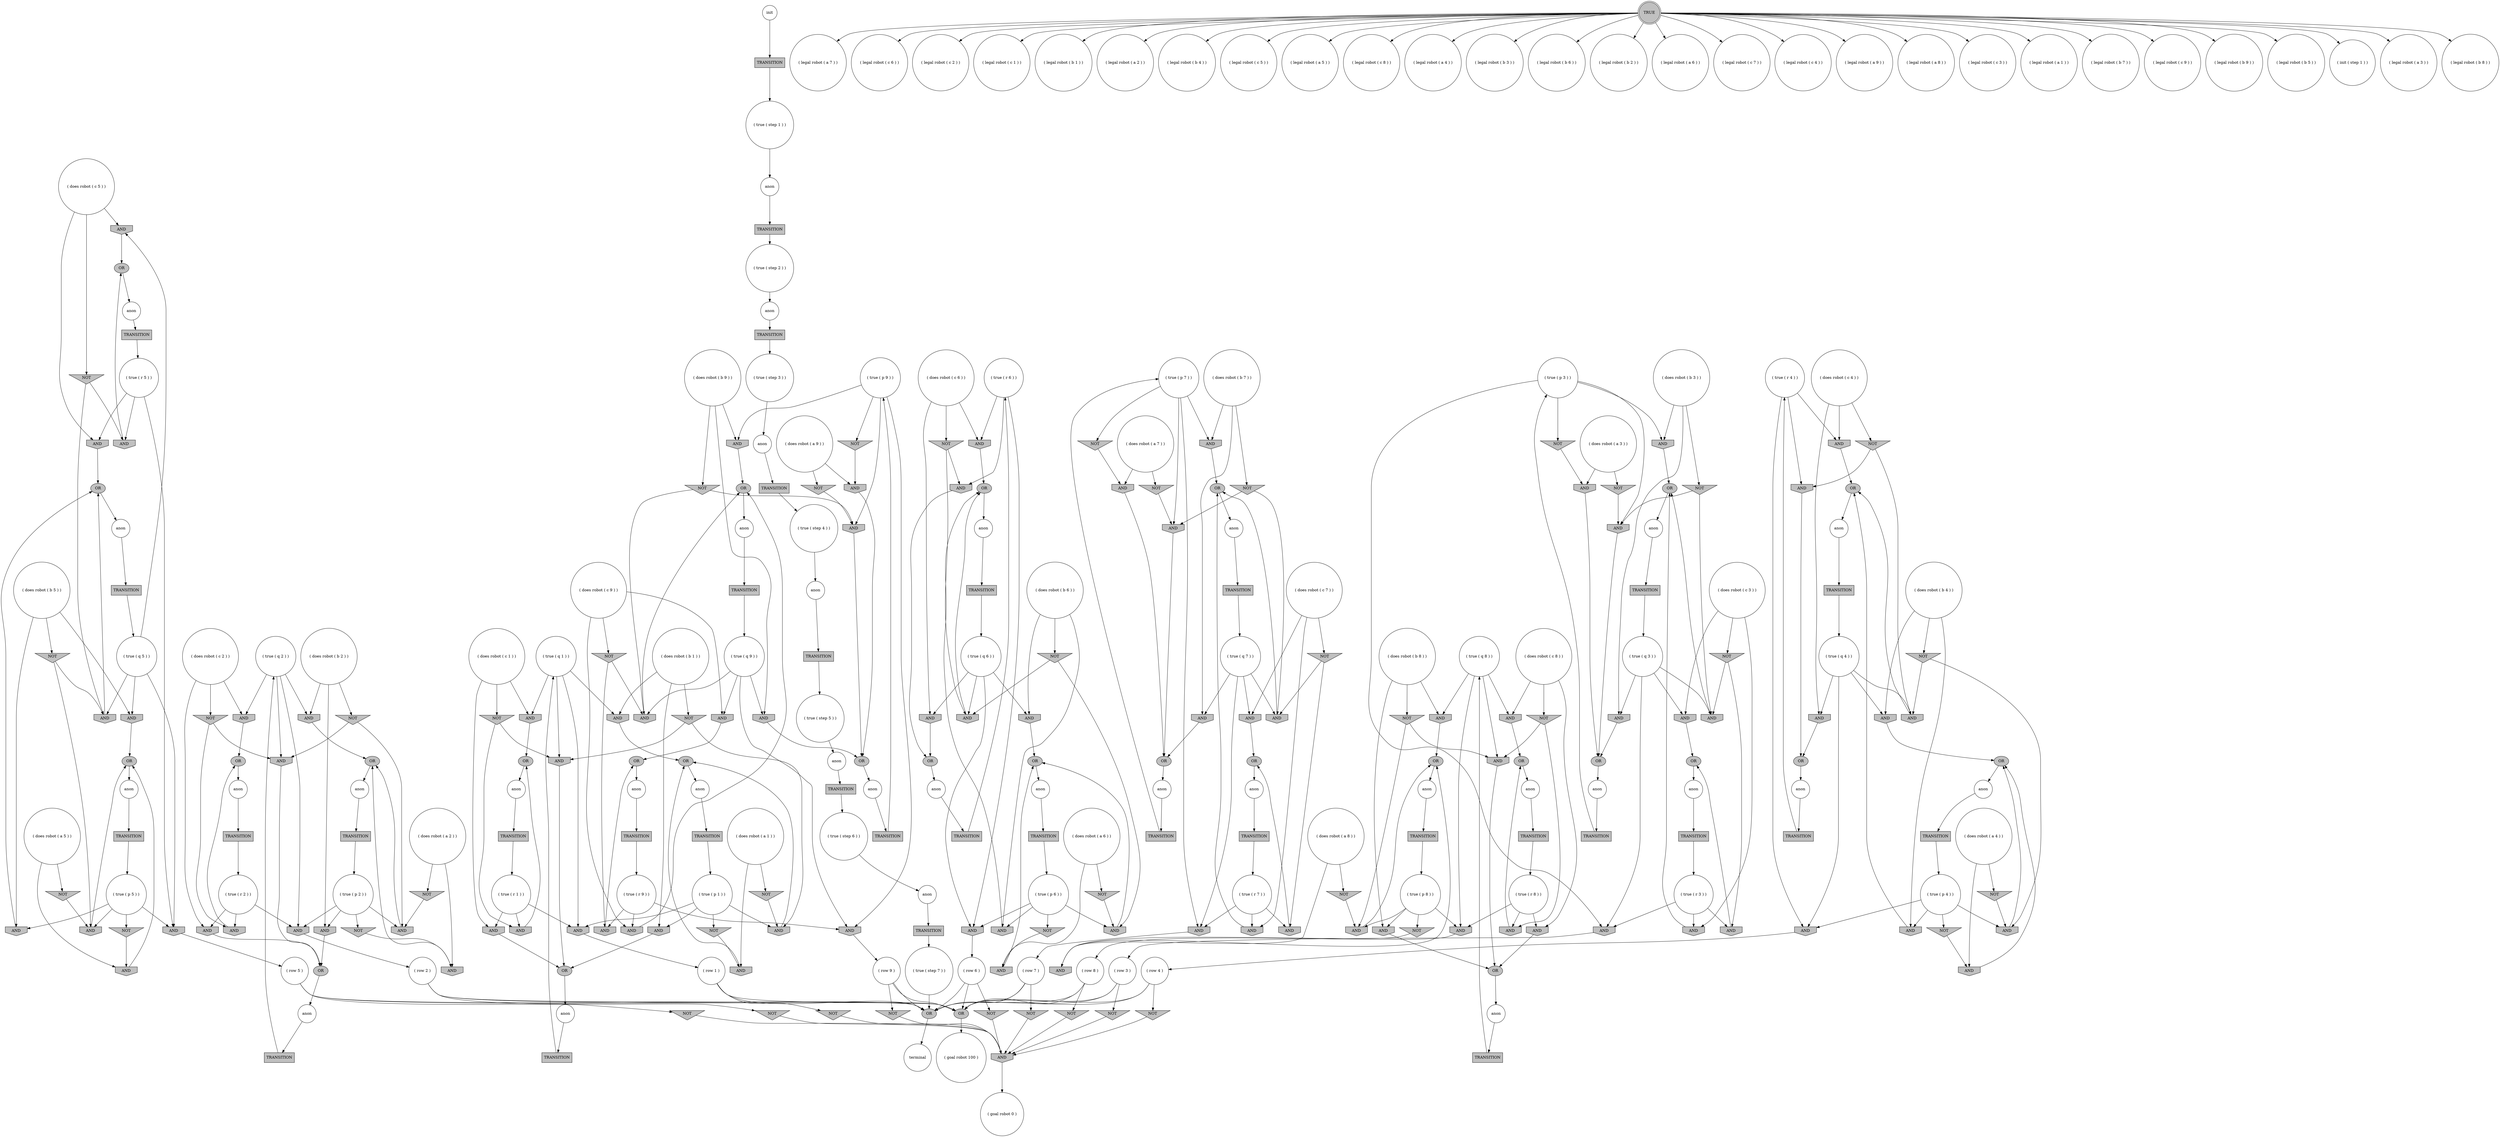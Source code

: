 digraph propNet
{
	"@e2a5ab9"[shape=invhouse, style= filled, fillcolor=grey, label="AND"]; "@e2a5ab9"->"@539c5048"; 
	"@4907dcfe"[shape=invhouse, style= filled, fillcolor=grey, label="AND"]; "@4907dcfe"->"@4f4b2f1a"; 
	"@29b22d99"[shape=invhouse, style= filled, fillcolor=grey, label="AND"]; "@29b22d99"->"@2bab5dae"; 
	"@540523be"[shape=circle, style= filled, fillcolor=white, label="anon"]; "@540523be"->"@5f3c296b"; 
	"@268be9ef"[shape=circle, style= filled, fillcolor=white, label="anon"]; "@268be9ef"->"@390f34cc"; 
	"@2945c761"[shape=box, style= filled, fillcolor=grey, label="TRANSITION"]; "@2945c761"->"@4a690247"; 
	"@1c87093"[shape=invhouse, style= filled, fillcolor=grey, label="AND"]; "@1c87093"->"@1fe2c9bf"; 
	"@7c83d8be"[shape=doublecircle, style= filled, fillcolor=grey, label="TRUE"]; "@7c83d8be"->"@3ddcc4cd"; "@7c83d8be"->"@1f3c53a8"; "@7c83d8be"->"@2f49f041"; "@7c83d8be"->"@340ae1cf"; "@7c83d8be"->"@9d532ae"; "@7c83d8be"->"@32c26ede"; "@7c83d8be"->"@4def3d1b"; "@7c83d8be"->"@303bc1a1"; "@7c83d8be"->"@68fc8e75"; "@7c83d8be"->"@37ed1dbe"; "@7c83d8be"->"@25c7f37d"; "@7c83d8be"->"@60e2fbeb"; "@7c83d8be"->"@75f2edd2"; "@7c83d8be"->"@560932fe"; "@7c83d8be"->"@7afccada"; "@7c83d8be"->"@31984a9d"; "@7c83d8be"->"@6709da93"; "@7c83d8be"->"@1cecd92c"; "@7c83d8be"->"@6a42a6eb"; "@7c83d8be"->"@54aa2db"; "@7c83d8be"->"@391da0"; "@7c83d8be"->"@2b68989e"; "@7c83d8be"->"@366ef7ba"; "@7c83d8be"->"@5ffbc355"; "@7c83d8be"->"@1594df96"; "@7c83d8be"->"@2d14d18f"; "@7c83d8be"->"@1a5e68a"; "@7c83d8be"->"@bf2428d"; 
	"@41e3a0ec"[shape=invhouse, style= filled, fillcolor=grey, label="AND"]; "@41e3a0ec"->"@534a55e5"; 
	"@50fba502"[shape=invhouse, style= filled, fillcolor=grey, label="AND"]; "@50fba502"->"@534a55e5"; 
	"@53458dcb"[shape=circle, style= filled, fillcolor=white, label="( true ( p 7 ) )"]; "@53458dcb"->"@460ab1b4"; "@53458dcb"->"@6e7616ad"; "@53458dcb"->"@2ee391c4"; "@53458dcb"->"@27db0da1"; 
	"@778abc7b"[shape=invtriangle, style= filled, fillcolor=grey, label="NOT"]; "@778abc7b"->"@1f2be27"; 
	"@566a2f81"[shape=circle, style= filled, fillcolor=white, label="anon"]; "@566a2f81"->"@15535a58"; 
	"@815a3a1"[shape=circle, style= filled, fillcolor=white, label="anon"]; "@815a3a1"->"@612e4cd"; 
	"@7e4e194f"[shape=box, style= filled, fillcolor=grey, label="TRANSITION"]; "@7e4e194f"->"@56ee20fe"; 
	"@7cd2b918"[shape=invtriangle, style= filled, fillcolor=grey, label="NOT"]; "@7cd2b918"->"@6e7616ad"; 
	"@443acc67"[shape=circle, style= filled, fillcolor=white, label="( does robot ( c 5 ) )"]; "@443acc67"->"@e2a5ab9"; "@443acc67"->"@6239da8a"; "@443acc67"->"@69107c05"; 
	"@35de4376"[shape=circle, style= filled, fillcolor=white, label="anon"]; "@35de4376"->"@5a83b00f"; 
	"@4463a1ae"[shape=invtriangle, style= filled, fillcolor=grey, label="NOT"]; "@4463a1ae"->"@4df8b14"; "@4463a1ae"->"@627787a5"; 
	"@6789b939"[shape=ellipse, style= filled, fillcolor=grey, label="OR"]; "@6789b939"->"@2df824a"; 
	"@3fb7edd3"[shape=invtriangle, style= filled, fillcolor=grey, label="NOT"]; "@3fb7edd3"->"@445ed853"; 
	"@531ed166"[shape=invhouse, style= filled, fillcolor=grey, label="AND"]; "@531ed166"->"@68d36ff3"; 
	"@6a42a6eb"[shape=circle, style= filled, fillcolor=white, label="( legal robot ( a 8 ) )"]; 
	"@54cb2185"[shape=invhouse, style= filled, fillcolor=grey, label="AND"]; "@54cb2185"->"@539c5048"; 
	"@707efa96"[shape=circle, style= filled, fillcolor=white, label="( does robot ( c 3 ) )"]; "@707efa96"->"@cb8d09d"; "@707efa96"->"@5893bca2"; "@707efa96"->"@38650646"; 
	"@4adf9095"[shape=box, style= filled, fillcolor=grey, label="TRANSITION"]; "@4adf9095"->"@5c76458f"; 
	"@2bab5dae"[shape=ellipse, style= filled, fillcolor=grey, label="OR"]; "@2bab5dae"->"@7f9360e7"; 
	"@651e67c"[shape=invhouse, style= filled, fillcolor=grey, label="AND"]; "@651e67c"->"@5e4b2b75"; 
	"@2b68989e"[shape=circle, style= filled, fillcolor=white, label="( legal robot ( b 7 ) )"]; 
	"@366ef7ba"[shape=circle, style= filled, fillcolor=white, label="( legal robot ( c 9 ) )"]; 
	"@39edd9b3"[shape=circle, style= filled, fillcolor=white, label="anon"]; "@39edd9b3"->"@24fe2558"; 
	"@2d14d18f"[shape=circle, style= filled, fillcolor=white, label="( init ( step 1 ) )"]; 
	"@38ad5fab"[shape=ellipse, style= filled, fillcolor=grey, label="OR"]; "@38ad5fab"->"@7e63f09e"; 
	"@2ee391c4"[shape=invhouse, style= filled, fillcolor=grey, label="AND"]; "@2ee391c4"->"@38ad5fab"; 
	"@3f44b9ff"[shape=box, style= filled, fillcolor=grey, label="TRANSITION"]; "@3f44b9ff"->"@7023d08b"; 
	"@2df824a"[shape=circle, style= filled, fillcolor=white, label="anon"]; "@2df824a"->"@7b9bd735"; 
	"@4d898115"[shape=invhouse, style= filled, fillcolor=grey, label="AND"]; "@4d898115"->"@68d36ff3"; 
	"@349319d9"[shape=invhouse, style= filled, fillcolor=grey, label="AND"]; "@349319d9"->"@6789b939"; 
	"@1b4b74a7"[shape=circle, style= filled, fillcolor=white, label="( true ( step 5 ) )"]; "@1b4b74a7"->"@677af46e"; 
	"@3d2a416a"[shape=ellipse, style= filled, fillcolor=grey, label="OR"]; "@3d2a416a"->"@212cb585"; 
	"@6dc220eb"[shape=circle, style= filled, fillcolor=white, label="anon"]; "@6dc220eb"->"@6a6078e7"; 
	"@1f2be27"[shape=invhouse, style= filled, fillcolor=grey, label="AND"]; "@1f2be27"->"@4ddf3d59"; 
	"@4e4b12d9"[shape=invhouse, style= filled, fillcolor=grey, label="AND"]; "@4e4b12d9"->"@1d6dba0a"; 
	"@7ee41d4a"[shape=invhouse, style= filled, fillcolor=grey, label="AND"]; "@7ee41d4a"->"@389d5793"; 
	"@4b0613aa"[shape=invhouse, style= filled, fillcolor=grey, label="AND"]; "@4b0613aa"->"@427ab40c"; 
	"@212cb585"[shape=circle, style= filled, fillcolor=white, label="anon"]; "@212cb585"->"@63a1bc40"; 
	"@2f49f041"[shape=circle, style= filled, fillcolor=white, label="( legal robot ( c 2 ) )"]; 
	"@66c360a5"[shape=box, style= filled, fillcolor=grey, label="TRANSITION"]; "@66c360a5"->"@1b4b74a7"; 
	"@7e413fc6"[shape=ellipse, style= filled, fillcolor=grey, label="OR"]; "@7e413fc6"->"@6dc220eb"; 
	"@78b3e62"[shape=circle, style= filled, fillcolor=white, label="( does robot ( a 5 ) )"]; "@78b3e62"->"@36511e0a"; "@78b3e62"->"@35c4795e"; 
	"@65570c24"[shape=ellipse, style= filled, fillcolor=grey, label="OR"]; "@65570c24"->"@35de4376"; 
	"@5c76458f"[shape=circle, style= filled, fillcolor=white, label="( true ( step 1 ) )"]; "@5c76458f"->"@752d7d02"; 
	"@12a45435"[shape=circle, style= filled, fillcolor=white, label="( true ( r 8 ) )"]; "@12a45435"->"@4e4b12d9"; "@12a45435"->"@3529c445"; "@12a45435"->"@3202a2cc"; 
	"@7aec8784"[shape=circle, style= filled, fillcolor=white, label="( row 4 )"]; "@7aec8784"->"@7b34c5ff"; "@7aec8784"->"@778abc7b"; "@7aec8784"->"@3ec19fbf"; 
	"@cb8d09d"[shape=invhouse, style= filled, fillcolor=grey, label="AND"]; "@cb8d09d"->"@47875da7"; 
	"@75fc25e5"[shape=invhouse, style= filled, fillcolor=grey, label="AND"]; "@75fc25e5"->"@6e8ef177"; 
	"@7afccada"[shape=circle, style= filled, fillcolor=white, label="( legal robot ( a 6 ) )"]; 
	"@b083717"[shape=circle, style= filled, fillcolor=white, label="( true ( p 3 ) )"]; "@b083717"->"@7adafa2c"; "@b083717"->"@51e2a069"; "@b083717"->"@4268cc6"; "@b083717"->"@4de6f0ef"; 
	"@11082823"[shape=invhouse, style= filled, fillcolor=grey, label="AND"]; "@11082823"->"@5273a5d3"; 
	"@3d3c33b7"[shape=invhouse, style= filled, fillcolor=grey, label="AND"]; "@3d3c33b7"->"@31dd7736"; 
	"@56f2c96c"[shape=invhouse, style= filled, fillcolor=grey, label="AND"]; "@56f2c96c"->"@4f4b2f1a"; 
	"@5b4bc4e6"[shape=invtriangle, style= filled, fillcolor=grey, label="NOT"]; "@5b4bc4e6"->"@4b6c06dd"; 
	"@ffa490e"[shape=box, style= filled, fillcolor=grey, label="TRANSITION"]; "@ffa490e"->"@2dc8b884"; 
	"@303ec561"[shape=invtriangle, style= filled, fillcolor=grey, label="NOT"]; "@303ec561"->"@393e6226"; "@303ec561"->"@75fc25e5"; 
	"@752d7d02"[shape=circle, style= filled, fillcolor=white, label="anon"]; "@752d7d02"->"@2945c761"; 
	"@23042fcc"[shape=circle, style= filled, fillcolor=white, label="( true ( p 4 ) )"]; "@23042fcc"->"@521d8e9e"; "@23042fcc"->"@20e5ace9"; "@23042fcc"->"@a7981d5"; "@23042fcc"->"@67cec874"; 
	"@127e5130"[shape=circle, style= filled, fillcolor=white, label="( does robot ( b 4 ) )"]; "@127e5130"->"@521d8e9e"; "@127e5130"->"@11082823"; "@127e5130"->"@41e8fa70"; 
	"@207e5619"[shape=circle, style= filled, fillcolor=white, label="( does robot ( a 4 ) )"]; "@207e5619"->"@46bb05de"; "@207e5619"->"@823d278"; 
	"@11742dfe"[shape=invtriangle, style= filled, fillcolor=grey, label="NOT"]; "@11742dfe"->"@627787a5"; 
	"@299c6163"[shape=invhouse, style= filled, fillcolor=grey, label="AND"]; "@299c6163"->"@3d2a416a"; 
	"@294ce5eb"[shape=invtriangle, style= filled, fillcolor=grey, label="NOT"]; "@294ce5eb"->"@1f2be27"; 
	"@35c4795e"[shape=invtriangle, style= filled, fillcolor=grey, label="NOT"]; "@35c4795e"->"@75fc25e5"; 
	"@7e63f09e"[shape=circle, style= filled, fillcolor=white, label="anon"]; "@7e63f09e"->"@f4e40da"; 
	"@46bb05de"[shape=invhouse, style= filled, fillcolor=grey, label="AND"]; "@46bb05de"->"@5273a5d3"; 
	"@67e2c841"[shape=circle, style= filled, fillcolor=white, label="( row 9 )"]; "@67e2c841"->"@7b34c5ff"; "@67e2c841"->"@606ac615"; "@67e2c841"->"@3ec19fbf"; 
	"@71b493c6"[shape=invtriangle, style= filled, fillcolor=grey, label="NOT"]; "@71b493c6"->"@651e67c"; 
	"@6a6078e7"[shape=box, style= filled, fillcolor=grey, label="TRANSITION"]; "@6a6078e7"->"@1e9cd8db"; 
	"@2dc8b884"[shape=circle, style= filled, fillcolor=white, label="( true ( step 7 ) )"]; "@2dc8b884"->"@3ec19fbf"; 
	"@202264da"[shape=circle, style= filled, fillcolor=white, label="( does robot ( a 7 ) )"]; "@202264da"->"@7cd2b918"; "@202264da"->"@1e5bd978"; 
	"@5a83b00f"[shape=box, style= filled, fillcolor=grey, label="TRANSITION"]; "@5a83b00f"->"@7860b407"; 
	"@633a1778"[shape=invtriangle, style= filled, fillcolor=grey, label="NOT"]; "@633a1778"->"@7adafa2c"; 
	"@36e3ffdf"[shape=circle, style= filled, fillcolor=white, label="( true ( q 3 ) )"]; "@36e3ffdf"->"@cb8d09d"; "@36e3ffdf"->"@4b455d1c"; "@36e3ffdf"->"@51e2a069"; "@36e3ffdf"->"@2c1533c8"; 
	"@c45aa2c"[shape=circle, style= filled, fillcolor=white, label="( does robot ( c 1 ) )"]; "@c45aa2c"->"@5ee04fd"; "@c45aa2c"->"@4c4b11e9"; "@c45aa2c"->"@531ed166"; 
	"@6bf51e5c"[shape=invtriangle, style= filled, fillcolor=grey, label="NOT"]; "@6bf51e5c"->"@299c6163"; "@6bf51e5c"->"@70d9cbcb"; 
	"@4b6c06dd"[shape=invhouse, style= filled, fillcolor=grey, label="AND"]; "@4b6c06dd"->"@24bf1f20"; 
	"@1e5bd978"[shape=invhouse, style= filled, fillcolor=grey, label="AND"]; "@1e5bd978"->"@7cd1a1ab"; 
	"@1624e801"[shape=invtriangle, style= filled, fillcolor=grey, label="NOT"]; "@1624e801"->"@50fba502"; "@1624e801"->"@131f139b"; 
	"@647fc8b2"[shape=invhouse, style= filled, fillcolor=grey, label="AND"]; "@647fc8b2"->"@44a9a32c"; 
	"@4def3d1b"[shape=circle, style= filled, fillcolor=white, label="( legal robot ( b 4 ) )"]; 
	"@7563a320"[shape=invtriangle, style= filled, fillcolor=grey, label="NOT"]; "@7563a320"->"@1f2be27"; 
	"@303bc1a1"[shape=circle, style= filled, fillcolor=white, label="( legal robot ( c 5 ) )"]; 
	"@6257828d"[shape=box, style= filled, fillcolor=grey, label="TRANSITION"]; "@6257828d"->"@75088a1b"; 
	"@d2d58b"[shape=ellipse, style= filled, fillcolor=grey, label="OR"]; "@d2d58b"->"@11c19919"; 
	"@393e6226"[shape=invhouse, style= filled, fillcolor=grey, label="AND"]; "@393e6226"->"@d2d58b"; 
	"@622b2af3"[shape=circle, style= filled, fillcolor=white, label="anon"]; "@622b2af3"->"@f29df8a"; 
	"@48c5186e"[shape=invhouse, style= filled, fillcolor=grey, label="AND"]; "@48c5186e"->"@5e4b2b75"; 
	"@426b51d8"[shape=box, style= filled, fillcolor=grey, label="TRANSITION"]; "@426b51d8"->"@6070c38c"; 
	"@105585dc"[shape=invtriangle, style= filled, fillcolor=grey, label="NOT"]; "@105585dc"->"@4b0613aa"; "@105585dc"->"@5ec736e4"; 
	"@390f34cc"[shape=box, style= filled, fillcolor=grey, label="TRANSITION"]; "@390f34cc"->"@23042fcc"; 
	"@9be1041"[shape=invhouse, style= filled, fillcolor=grey, label="AND"]; "@9be1041"->"@24bf1f20"; 
	"@43da850"[shape=invtriangle, style= filled, fillcolor=grey, label="NOT"]; "@43da850"->"@3c0b655a"; "@43da850"->"@299c6163"; 
	"@19ded4c9"[shape=circle, style= filled, fillcolor=white, label="terminal"]; 
	"@62515263"[shape=invhouse, style= filled, fillcolor=grey, label="AND"]; "@62515263"->"@2e6f947b"; 
	"@13ca5df9"[shape=circle, style= filled, fillcolor=white, label="init"]; "@13ca5df9"->"@4adf9095"; 
	"@539c5048"[shape=ellipse, style= filled, fillcolor=grey, label="OR"]; "@539c5048"->"@3b5ad1da"; 
	"@5288d319"[shape=circle, style= filled, fillcolor=white, label="( true ( q 7 ) )"]; "@5288d319"->"@460ab1b4"; "@5288d319"->"@71257687"; "@5288d319"->"@647fc8b2"; "@5288d319"->"@62d844a9"; 
	"@24fe2558"[shape=box, style= filled, fillcolor=grey, label="TRANSITION"]; "@24fe2558"->"@4e0a2a38"; 
	"@54aa2db"[shape=circle, style= filled, fillcolor=white, label="( legal robot ( c 3 ) )"]; 
	"@38650646"[shape=invhouse, style= filled, fillcolor=grey, label="AND"]; "@38650646"->"@69555185"; 
	"@919db9e"[shape=invhouse, style= filled, fillcolor=grey, label="AND"]; "@919db9e"->"@2bab5dae"; 
	"@4de6f0ef"[shape=invhouse, style= filled, fillcolor=grey, label="AND"]; "@4de6f0ef"->"@69555185"; 
	"@67cec874"[shape=invhouse, style= filled, fillcolor=grey, label="AND"]; "@67cec874"->"@5273a5d3"; 
	"@5554ea79"[shape=ellipse, style= filled, fillcolor=grey, label="OR"]; "@5554ea79"->"@39edd9b3"; 
	"@6dcee361"[shape=invtriangle, style= filled, fillcolor=grey, label="NOT"]; "@6dcee361"->"@29b22d99"; 
	"@60407166"[shape=circle, style= filled, fillcolor=white, label="( does robot ( b 5 ) )"]; "@60407166"->"@68c12474"; "@60407166"->"@420a6d35"; "@60407166"->"@303ec561"; 
	"@7e79b177"[shape=circle, style= filled, fillcolor=white, label="( true ( q 1 ) )"]; "@7e79b177"->"@4c4b11e9"; "@7e79b177"->"@7c6c2896"; "@7e79b177"->"@4d898115"; "@7e79b177"->"@919db9e"; 
	"@7860b407"[shape=circle, style= filled, fillcolor=white, label="( true ( p 9 ) )"]; "@7860b407"->"@4526ba64"; "@7860b407"->"@3c0b655a"; "@7860b407"->"@6d21f653"; "@7860b407"->"@687ec028"; 
	"@6e8ef177"[shape=ellipse, style= filled, fillcolor=grey, label="OR"]; "@6e8ef177"->"@6a8ef455"; 
	"@5273a5d3"[shape=ellipse, style= filled, fillcolor=grey, label="OR"]; "@5273a5d3"->"@268be9ef"; 
	"@2c1533c8"[shape=invhouse, style= filled, fillcolor=grey, label="AND"]; "@2c1533c8"->"@389d5793"; 
	"@13505258"[shape=box, style= filled, fillcolor=grey, label="TRANSITION"]; "@13505258"->"@7041a12f"; 
	"@1f3c53a8"[shape=circle, style= filled, fillcolor=white, label="( legal robot ( c 6 ) )"]; 
	"@15535a58"[shape=box, style= filled, fillcolor=grey, label="TRANSITION"]; "@15535a58"->"@61b59919"; 
	"@168497f6"[shape=circle, style= filled, fillcolor=white, label="( does robot ( a 9 ) )"]; "@168497f6"->"@50b2fb1e"; "@168497f6"->"@3fe88b35"; 
	"@9d532ae"[shape=circle, style= filled, fillcolor=white, label="( legal robot ( b 1 ) )"]; 
	"@a7981d5"[shape=invhouse, style= filled, fillcolor=grey, label="AND"]; "@a7981d5"->"@7aec8784"; 
	"@2ecc5436"[shape=circle, style= filled, fillcolor=white, label="( does robot ( a 1 ) )"]; "@2ecc5436"->"@6dcee361"; "@2ecc5436"->"@445ed853"; 
	"@74d402dd"[shape=circle, style= filled, fillcolor=white, label="( does robot ( b 3 ) )"]; "@74d402dd"->"@29cb2795"; "@74d402dd"->"@2c1533c8"; "@74d402dd"->"@4de6f0ef"; 
	"@70d9cbcb"[shape=invhouse, style= filled, fillcolor=grey, label="AND"]; "@70d9cbcb"->"@5554ea79"; 
	"@37ed1dbe"[shape=circle, style= filled, fillcolor=white, label="( legal robot ( c 8 ) )"]; 
	"@390e4fd7"[shape=circle, style= filled, fillcolor=white, label="( true ( q 6 ) )"]; "@390e4fd7"->"@67e779a1"; "@390e4fd7"->"@66952905"; "@390e4fd7"->"@50fba502"; "@390e4fd7"->"@12183272"; 
	"@66952905"[shape=invhouse, style= filled, fillcolor=grey, label="AND"]; "@66952905"->"@24bf1f20"; 
	"@25c7f37d"[shape=circle, style= filled, fillcolor=white, label="( legal robot ( a 4 ) )"]; 
	"@612e4cd"[shape=box, style= filled, fillcolor=grey, label="TRANSITION"]; "@612e4cd"->"@2075c78d"; 
	"@560932fe"[shape=circle, style= filled, fillcolor=white, label="( legal robot ( b 2 ) )"]; 
	"@26d510e8"[shape=circle, style= filled, fillcolor=white, label="( true ( p 5 ) )"]; "@26d510e8"->"@62d1b72d"; "@26d510e8"->"@75fc25e5"; "@26d510e8"->"@68c12474"; "@26d510e8"->"@213c2d7f"; 
	"@71971eb3"[shape=circle, style= filled, fillcolor=white, label="( does robot ( b 9 ) )"]; "@71971eb3"->"@4526ba64"; "@71971eb3"->"@43da850"; "@71971eb3"->"@1effc3eb"; 
	"@7c6c2896"[shape=invhouse, style= filled, fillcolor=grey, label="AND"]; "@7c6c2896"->"@2c3299f6"; 
	"@3202a2cc"[shape=invhouse, style= filled, fillcolor=grey, label="AND"]; "@3202a2cc"->"@4e8deb8a"; 
	"@44d5575"[shape=invtriangle, style= filled, fillcolor=grey, label="NOT"]; "@44d5575"->"@20ec6bb1"; "@44d5575"->"@71257687"; 
	"@78d23e53"[shape=box, style= filled, fillcolor=grey, label="TRANSITION"]; "@78d23e53"->"@3de6696c"; 
	"@62d1b72d"[shape=invtriangle, style= filled, fillcolor=grey, label="NOT"]; "@62d1b72d"->"@36511e0a"; 
	"@677af46e"[shape=circle, style= filled, fillcolor=white, label="anon"]; "@677af46e"->"@426b51d8"; 
	"@1a3650ed"[shape=invhouse, style= filled, fillcolor=grey, label="AND"]; "@1a3650ed"->"@38ad5fab"; 
	"@f4e40da"[shape=box, style= filled, fillcolor=grey, label="TRANSITION"]; "@f4e40da"->"@5288d319"; 
	"@323f265b"[shape=circle, style= filled, fillcolor=white, label="( does robot ( a 3 ) )"]; "@323f265b"->"@633a1778"; "@323f265b"->"@7ee41d4a"; 
	"@3de6696c"[shape=circle, style= filled, fillcolor=white, label="( true ( p 8 ) )"]; "@3de6696c"->"@c423d4f"; "@3de6696c"->"@627787a5"; "@3de6696c"->"@3202a2cc"; "@3de6696c"->"@7db06a21"; 
	"@6d21f653"[shape=invtriangle, style= filled, fillcolor=grey, label="NOT"]; "@6d21f653"->"@50b2fb1e"; 
	"@395fd251"[shape=box, style= filled, fillcolor=grey, label="TRANSITION"]; "@395fd251"->"@390e4fd7"; 
	"@75c45731"[shape=invhouse, style= filled, fillcolor=grey, label="AND"]; "@75c45731"->"@2e6f947b"; 
	"@7b34c5ff"[shape=ellipse, style= filled, fillcolor=grey, label="OR"]; "@7b34c5ff"->"@45b3278a"; 
	"@1594df96"[shape=circle, style= filled, fillcolor=white, label="( legal robot ( b 5 ) )"]; 
	"@5ffbc355"[shape=circle, style= filled, fillcolor=white, label="( legal robot ( b 9 ) )"]; 
	"@7f9360e7"[shape=circle, style= filled, fillcolor=white, label="anon"]; "@7f9360e7"->"@344e17f9"; 
	"@44a9a32c"[shape=ellipse, style= filled, fillcolor=grey, label="OR"]; "@44a9a32c"->"@5d17c0eb"; 
	"@4b455d1c"[shape=invhouse, style= filled, fillcolor=grey, label="AND"]; "@4b455d1c"->"@69555185"; 
	"@534a55e5"[shape=ellipse, style= filled, fillcolor=grey, label="OR"]; "@534a55e5"->"@354d581b"; 
	"@1a5e68a"[shape=circle, style= filled, fillcolor=white, label="( legal robot ( a 3 ) )"]; 
	"@69107c05"[shape=invtriangle, style= filled, fillcolor=grey, label="NOT"]; "@69107c05"->"@393e6226"; "@69107c05"->"@54cb2185"; 
	"@690bc995"[shape=invtriangle, style= filled, fillcolor=grey, label="NOT"]; "@690bc995"->"@4df8b14"; "@690bc995"->"@3529c445"; 
	"@233dcd27"[shape=circle, style= filled, fillcolor=white, label="( does robot ( a 8 ) )"]; "@233dcd27"->"@4907dcfe"; "@233dcd27"->"@11742dfe"; 
	"@4545f5e3"[shape=circle, style= filled, fillcolor=white, label="( does robot ( c 2 ) )"]; "@4545f5e3"->"@4969dd64"; "@4545f5e3"->"@105585dc"; "@4545f5e3"->"@16e9b4bb"; 
	"@7db06a21"[shape=invtriangle, style= filled, fillcolor=grey, label="NOT"]; "@7db06a21"->"@4907dcfe"; 
	"@4e0a2a38"[shape=circle, style= filled, fillcolor=white, label="( true ( r 9 ) )"]; "@4e0a2a38"->"@485b78cf"; "@4e0a2a38"->"@687ec028"; "@4e0a2a38"->"@70d9cbcb"; 
	"@3c0b655a"[shape=invhouse, style= filled, fillcolor=grey, label="AND"]; "@3c0b655a"->"@65570c24"; 
	"@4969dd64"[shape=invhouse, style= filled, fillcolor=grey, label="AND"]; "@4969dd64"->"@7ce1eae7"; 
	"@6a8ef455"[shape=circle, style= filled, fillcolor=white, label="anon"]; "@6a8ef455"->"@41e8e144"; 
	"@36511e0a"[shape=invhouse, style= filled, fillcolor=grey, label="AND"]; "@36511e0a"->"@6e8ef177"; 
	"@75a9883d"[shape=circle, style= filled, fillcolor=white, label="( true ( step 3 ) )"]; "@75a9883d"->"@2add5681"; 
	"@1f7d2f0e"[shape=circle, style= filled, fillcolor=white, label="anon"]; "@1f7d2f0e"->"@7e4e194f"; 
	"@1d6dba0a"[shape=ellipse, style= filled, fillcolor=grey, label="OR"]; "@1d6dba0a"->"@ed0f59e"; 
	"@2c6c5356"[shape=circle, style= filled, fillcolor=white, label="( true ( p 1 ) )"]; "@2c6c5356"->"@7c6c2896"; "@2c6c5356"->"@3fb7edd3"; "@2c6c5356"->"@29b22d99"; "@2c6c5356"->"@451710be"; 
	"@60e2fbeb"[shape=circle, style= filled, fillcolor=white, label="( legal robot ( b 3 ) )"]; 
	"@5f3c296b"[shape=box, style= filled, fillcolor=grey, label="TRANSITION"]; "@5f3c296b"->"@68e4e358"; 
	"@31a734ff"[shape=circle, style= filled, fillcolor=white, label="( true ( r 1 ) )"]; "@31a734ff"->"@7c6c2896"; "@31a734ff"->"@531ed166"; "@31a734ff"->"@349319d9"; 
	"@5e4b2b75"[shape=ellipse, style= filled, fillcolor=grey, label="OR"]; "@5e4b2b75"->"@19123eb0"; 
	"@7f9480b8"[shape=circle, style= filled, fillcolor=white, label="anon"]; "@7f9480b8"->"@438346a3"; 
	"@61b59919"[shape=circle, style= filled, fillcolor=white, label="( true ( r 6 ) )"]; "@61b59919"->"@63db6942"; "@61b59919"->"@131f139b"; "@61b59919"->"@12183272"; 
	"@2424c672"[shape=box, style= filled, fillcolor=grey, label="TRANSITION"]; "@2424c672"->"@41e22632"; 
	"@4f4b2f1a"[shape=ellipse, style= filled, fillcolor=grey, label="OR"]; "@4f4b2f1a"->"@51017ca1"; 
	"@595780d9"[shape=circle, style= filled, fillcolor=white, label="( does robot ( a 2 ) )"]; "@595780d9"->"@71b493c6"; "@595780d9"->"@715c2843"; 
	"@59db9f45"[shape=circle, style= filled, fillcolor=white, label="( does robot ( c 6 ) )"]; "@59db9f45"->"@63db6942"; "@59db9f45"->"@67e779a1"; "@59db9f45"->"@1624e801"; 
	"@55d7fc31"[shape=circle, style= filled, fillcolor=white, label="( does robot ( c 4 ) )"]; "@55d7fc31"->"@62515263"; "@55d7fc31"->"@2691f0de"; "@55d7fc31"->"@7e8905bd"; 
	"@7cd1a1ab"[shape=ellipse, style= filled, fillcolor=grey, label="OR"]; "@7cd1a1ab"->"@26cd2192"; 
	"@213c2d7f"[shape=invhouse, style= filled, fillcolor=grey, label="AND"]; "@213c2d7f"->"@2aa937cd"; 
	"@2691f0de"[shape=invtriangle, style= filled, fillcolor=grey, label="NOT"]; "@2691f0de"->"@75c45731"; "@2691f0de"->"@375c929a"; 
	"@46dab859"[shape=invtriangle, style= filled, fillcolor=grey, label="NOT"]; "@46dab859"->"@1f2be27"; 
	"@4c4b11e9"[shape=invhouse, style= filled, fillcolor=grey, label="AND"]; "@4c4b11e9"->"@6789b939"; 
	"@11b9d4d8"[shape=box, style= filled, fillcolor=grey, label="TRANSITION"]; "@11b9d4d8"->"@74122d9c"; 
	"@131f139b"[shape=invhouse, style= filled, fillcolor=grey, label="AND"]; "@131f139b"->"@10e9df"; 
	"@5d17c0eb"[shape=circle, style= filled, fillcolor=white, label="anon"]; "@5d17c0eb"->"@6257828d"; 
	"@7b19753"[shape=circle, style= filled, fillcolor=white, label="anon"]; "@7b19753"->"@66c360a5"; 
	"@6070c38c"[shape=circle, style= filled, fillcolor=white, label="( true ( step 6 ) )"]; "@6070c38c"->"@4d3af084"; 
	"@2bf8f8c8"[shape=circle, style= filled, fillcolor=white, label="( row 3 )"]; "@2bf8f8c8"->"@7b34c5ff"; "@2bf8f8c8"->"@294ce5eb"; "@2bf8f8c8"->"@3ec19fbf"; 
	"@2c3299f6"[shape=circle, style= filled, fillcolor=white, label="( row 1 )"]; "@2c3299f6"->"@7b34c5ff"; "@2c3299f6"->"@60dc4c81"; "@2c3299f6"->"@3ec19fbf"; 
	"@41e8fa70"[shape=invtriangle, style= filled, fillcolor=grey, label="NOT"]; "@41e8fa70"->"@375c929a"; "@41e8fa70"->"@67cec874"; 
	"@62d844a9"[shape=invhouse, style= filled, fillcolor=grey, label="AND"]; "@62d844a9"->"@7cd1a1ab"; 
	"@50c713d2"[shape=circle, style= filled, fillcolor=white, label="( does robot ( b 8 ) )"]; "@50c713d2"->"@c423d4f"; "@50c713d2"->"@4463a1ae"; "@50c713d2"->"@56f2c96c"; 
	"@2136bdda"[shape=circle, style= filled, fillcolor=white, label="( does robot ( a 6 ) )"]; "@2136bdda"->"@4b6c06dd"; "@2136bdda"->"@24bb6086"; 
	"@5ec736e4"[shape=invhouse, style= filled, fillcolor=grey, label="AND"]; "@5ec736e4"->"@7ce1eae7"; 
	"@63fb050c"[shape=circle, style= filled, fillcolor=white, label="( does robot ( c 7 ) )"]; "@63fb050c"->"@44d5575"; "@63fb050c"->"@647fc8b2"; "@63fb050c"->"@1a3650ed"; 
	"@5eef9f84"[shape=circle, style= filled, fillcolor=white, label="( row 6 )"]; "@5eef9f84"->"@7b34c5ff"; "@5eef9f84"->"@46dab859"; "@5eef9f84"->"@3ec19fbf"; 
	"@2aa937cd"[shape=circle, style= filled, fillcolor=white, label="( row 5 )"]; "@2aa937cd"->"@7b34c5ff"; "@2aa937cd"->"@355c6c8d"; "@2aa937cd"->"@3ec19fbf"; 
	"@4a690247"[shape=circle, style= filled, fillcolor=white, label="( true ( step 2 ) )"]; "@4a690247"->"@6571120a"; 
	"@71257687"[shape=invhouse, style= filled, fillcolor=grey, label="AND"]; "@71257687"->"@38ad5fab"; 
	"@6239da8a"[shape=invhouse, style= filled, fillcolor=grey, label="AND"]; "@6239da8a"->"@d2d58b"; 
	"@bf2428d"[shape=circle, style= filled, fillcolor=white, label="( legal robot ( b 8 ) )"]; 
	"@67b2b131"[shape=circle, style= filled, fillcolor=white, label="( true ( p 6 ) )"]; "@67b2b131"->"@41e3a0ec"; "@67b2b131"->"@12183272"; "@67b2b131"->"@5b4bc4e6"; "@67b2b131"->"@9be1041"; 
	"@4526ba64"[shape=invhouse, style= filled, fillcolor=grey, label="AND"]; "@4526ba64"->"@3d2a416a"; 
	"@63db6942"[shape=invhouse, style= filled, fillcolor=grey, label="AND"]; "@63db6942"->"@534a55e5"; 
	"@2e9dca26"[shape=circle, style= filled, fillcolor=white, label="( true ( q 5 ) )"]; "@2e9dca26"->"@e2a5ab9"; "@2e9dca26"->"@393e6226"; "@2e9dca26"->"@420a6d35"; "@2e9dca26"->"@213c2d7f"; 
	"@26cd2192"[shape=circle, style= filled, fillcolor=white, label="anon"]; "@26cd2192"->"@201d592a"; 
	"@7ce1eae7"[shape=ellipse, style= filled, fillcolor=grey, label="OR"]; "@7ce1eae7"->"@540523be"; 
	"@43f2f70a"[shape=invhouse, style= filled, fillcolor=grey, label="AND"]; "@43f2f70a"->"@7ce1eae7"; 
	"@3ddcc4cd"[shape=circle, style= filled, fillcolor=white, label="( legal robot ( a 7 ) )"]; 
	"@7023d08b"[shape=circle, style= filled, fillcolor=white, label="( true ( q 8 ) )"]; "@7023d08b"->"@1c87093"; "@7023d08b"->"@4df8b14"; "@7023d08b"->"@3202a2cc"; "@7023d08b"->"@56f2c96c"; 
	"@56f052d5"[shape=invhouse, style= filled, fillcolor=grey, label="AND"]; "@56f052d5"->"@5554ea79"; 
	"@4df8b14"[shape=invhouse, style= filled, fillcolor=grey, label="AND"]; "@4df8b14"->"@1d6dba0a"; 
	"@5e76f2e8"[shape=circle, style= filled, fillcolor=white, label="( does robot ( b 7 ) )"]; "@5e76f2e8"->"@2ee391c4"; "@5e76f2e8"->"@34330fb9"; "@5e76f2e8"->"@62d844a9"; 
	"@340ae1cf"[shape=circle, style= filled, fillcolor=white, label="( legal robot ( c 1 ) )"]; 
	"@715c2843"[shape=invhouse, style= filled, fillcolor=grey, label="AND"]; "@715c2843"->"@5e4b2b75"; 
	"@32c26ede"[shape=circle, style= filled, fillcolor=white, label="( legal robot ( a 2 ) )"]; 
	"@3458213c"[shape=invtriangle, style= filled, fillcolor=grey, label="NOT"]; "@3458213c"->"@29b22d99"; "@3458213c"->"@4d898115"; 
	"@451710be"[shape=invhouse, style= filled, fillcolor=grey, label="AND"]; "@451710be"->"@68d36ff3"; 
	"@16e9b4bb"[shape=invhouse, style= filled, fillcolor=grey, label="AND"]; "@16e9b4bb"->"@427ab40c"; 
	"@68fc8e75"[shape=circle, style= filled, fillcolor=white, label="( legal robot ( a 5 ) )"]; 
	"@29cb2795"[shape=invtriangle, style= filled, fillcolor=grey, label="NOT"]; "@29cb2795"->"@4b455d1c"; "@29cb2795"->"@7adafa2c"; 
	"@5ee04fd"[shape=invtriangle, style= filled, fillcolor=grey, label="NOT"]; "@5ee04fd"->"@4d898115"; "@5ee04fd"->"@349319d9"; 
	"@56ee20fe"[shape=circle, style= filled, fillcolor=white, label="( true ( r 4 ) )"]; "@56ee20fe"->"@75c45731"; "@56ee20fe"->"@a7981d5"; "@56ee20fe"->"@7e8905bd"; 
	"@11c19919"[shape=circle, style= filled, fillcolor=white, label="anon"]; "@11c19919"->"@3951f910"; 
	"@7041a12f"[shape=circle, style= filled, fillcolor=white, label="( true ( r 5 ) )"]; "@7041a12f"->"@6239da8a"; "@7041a12f"->"@54cb2185"; "@7041a12f"->"@213c2d7f"; 
	"@445ed853"[shape=invhouse, style= filled, fillcolor=grey, label="AND"]; "@445ed853"->"@2bab5dae"; 
	"@68c12474"[shape=invhouse, style= filled, fillcolor=grey, label="AND"]; "@68c12474"->"@d2d58b"; 
	"@606ac615"[shape=invtriangle, style= filled, fillcolor=grey, label="NOT"]; "@606ac615"->"@1f2be27"; 
	"@32f9f91d"[shape=box, style= filled, fillcolor=grey, label="TRANSITION"]; "@32f9f91d"->"@36e3ffdf"; 
	"@24bf1f20"[shape=ellipse, style= filled, fillcolor=grey, label="OR"]; "@24bf1f20"->"@7f9480b8"; 
	"@f29df8a"[shape=box, style= filled, fillcolor=grey, label="TRANSITION"]; "@f29df8a"->"@12a45435"; 
	"@1cecd92c"[shape=circle, style= filled, fillcolor=white, label="( legal robot ( a 9 ) )"]; 
	"@55e29b99"[shape=invtriangle, style= filled, fillcolor=grey, label="NOT"]; "@55e29b99"->"@651e67c"; "@55e29b99"->"@5ec736e4"; 
	"@1fe2c9bf"[shape=ellipse, style= filled, fillcolor=grey, label="OR"]; "@1fe2c9bf"->"@622b2af3"; 
	"@63a1bc40"[shape=box, style= filled, fillcolor=grey, label="TRANSITION"]; "@63a1bc40"->"@59bdbfec"; 
	"@61e090ee"[shape=circle, style= filled, fillcolor=white, label="anon"]; "@61e090ee"->"@34b6a6d6"; 
	"@823d278"[shape=invtriangle, style= filled, fillcolor=grey, label="NOT"]; "@823d278"->"@67cec874"; 
	"@48c38157"[shape=invhouse, style= filled, fillcolor=grey, label="AND"]; "@48c38157"->"@47875da7"; 
	"@7b9bd735"[shape=box, style= filled, fillcolor=grey, label="TRANSITION"]; "@7b9bd735"->"@31a734ff"; 
	"@5893bca2"[shape=invtriangle, style= filled, fillcolor=grey, label="NOT"]; "@5893bca2"->"@4b455d1c"; "@5893bca2"->"@48c38157"; 
	"@3b5ad1da"[shape=circle, style= filled, fillcolor=white, label="anon"]; "@3b5ad1da"->"@13505258"; 
	"@115af049"[shape=circle, style= filled, fillcolor=white, label="anon"]; "@115af049"->"@5f9299f5"; 
	"@1effc3eb"[shape=invhouse, style= filled, fillcolor=grey, label="AND"]; "@1effc3eb"->"@65570c24"; 
	"@354d581b"[shape=circle, style= filled, fillcolor=white, label="anon"]; "@354d581b"->"@395fd251"; 
	"@2075c78d"[shape=circle, style= filled, fillcolor=white, label="( true ( r 3 ) )"]; "@2075c78d"->"@48c38157"; "@2075c78d"->"@51e2a069"; "@2075c78d"->"@38650646"; 
	"@2e6f947b"[shape=ellipse, style= filled, fillcolor=grey, label="OR"]; "@2e6f947b"->"@1f7d2f0e"; 
	"@460ab1b4"[shape=invhouse, style= filled, fillcolor=grey, label="AND"]; "@460ab1b4"->"@4430d83d"; 
	"@50b2fb1e"[shape=invhouse, style= filled, fillcolor=grey, label="AND"]; "@50b2fb1e"->"@65570c24"; 
	"@641cab18"[shape=invtriangle, style= filled, fillcolor=grey, label="NOT"]; "@641cab18"->"@50fba502"; "@641cab18"->"@9be1041"; 
	"@7adafa2c"[shape=invhouse, style= filled, fillcolor=grey, label="AND"]; "@7adafa2c"->"@389d5793"; 
	"@10e9df"[shape=ellipse, style= filled, fillcolor=grey, label="OR"]; "@10e9df"->"@566a2f81"; 
	"@7307f742"[shape=box, style= filled, fillcolor=grey, label="TRANSITION"]; "@7307f742"->"@75a9883d"; 
	"@485b78cf"[shape=invhouse, style= filled, fillcolor=grey, label="AND"]; "@485b78cf"->"@3d2a416a"; 
	"@1e9cd8db"[shape=circle, style= filled, fillcolor=white, label="( true ( q 4 ) )"]; "@1e9cd8db"->"@62515263"; "@1e9cd8db"->"@11082823"; "@1e9cd8db"->"@a7981d5"; "@1e9cd8db"->"@375c929a"; 
	"@75f2edd2"[shape=circle, style= filled, fillcolor=white, label="( legal robot ( b 6 ) )"]; 
	"@521d8e9e"[shape=invhouse, style= filled, fillcolor=grey, label="AND"]; "@521d8e9e"->"@7e413fc6"; 
	"@2add5681"[shape=circle, style= filled, fillcolor=white, label="anon"]; "@2add5681"->"@2424c672"; 
	"@74122d9c"[shape=circle, style= filled, fillcolor=white, label="( true ( r 2 ) )"]; "@74122d9c"->"@4b0613aa"; "@74122d9c"->"@4969dd64"; "@74122d9c"->"@3d3c33b7"; 
	"@45b3278a"[shape=circle, style= filled, fillcolor=white, label="( goal robot 100 )"]; 
	"@41e8e144"[shape=box, style= filled, fillcolor=grey, label="TRANSITION"]; "@41e8e144"->"@26d510e8"; 
	"@51e2a069"[shape=invhouse, style= filled, fillcolor=grey, label="AND"]; "@51e2a069"->"@2bf8f8c8"; 
	"@4268cc6"[shape=invtriangle, style= filled, fillcolor=grey, label="NOT"]; "@4268cc6"->"@7ee41d4a"; 
	"@605b28c9"[shape=circle, style= filled, fillcolor=white, label="anon"]; "@605b28c9"->"@32f9f91d"; 
	"@31984a9d"[shape=circle, style= filled, fillcolor=white, label="( legal robot ( c 7 ) )"]; 
	"@75088a1b"[shape=circle, style= filled, fillcolor=white, label="( true ( r 7 ) )"]; "@75088a1b"->"@20ec6bb1"; "@75088a1b"->"@460ab1b4"; "@75088a1b"->"@1a3650ed"; 
	"@439ce47a"[shape=invtriangle, style= filled, fillcolor=grey, label="NOT"]; "@439ce47a"->"@715c2843"; 
	"@389d5793"[shape=ellipse, style= filled, fillcolor=grey, label="OR"]; "@389d5793"->"@61e090ee"; 
	"@34330fb9"[shape=invtriangle, style= filled, fillcolor=grey, label="NOT"]; "@34330fb9"->"@6e7616ad"; "@34330fb9"->"@71257687"; 
	"@417cff66"[shape=invtriangle, style= filled, fillcolor=grey, label="NOT"]; "@417cff66"->"@1f2be27"; 
	"@375c929a"[shape=invhouse, style= filled, fillcolor=grey, label="AND"]; "@375c929a"->"@7e413fc6"; 
	"@27db0da1"[shape=invtriangle, style= filled, fillcolor=grey, label="NOT"]; "@27db0da1"->"@1e5bd978"; 
	"@3ec19fbf"[shape=ellipse, style= filled, fillcolor=grey, label="OR"]; "@3ec19fbf"->"@19ded4c9"; 
	"@31dd7736"[shape=circle, style= filled, fillcolor=white, label="( row 2 )"]; "@31dd7736"->"@7b34c5ff"; "@31dd7736"->"@1f22dad5"; "@31dd7736"->"@3ec19fbf"; 
	"@67e779a1"[shape=invhouse, style= filled, fillcolor=grey, label="AND"]; "@67e779a1"->"@10e9df"; 
	"@60dc4c81"[shape=invtriangle, style= filled, fillcolor=grey, label="NOT"]; "@60dc4c81"->"@1f2be27"; 
	"@41e22632"[shape=circle, style= filled, fillcolor=white, label="( true ( step 4 ) )"]; "@41e22632"->"@7b19753"; 
	"@6e7616ad"[shape=invhouse, style= filled, fillcolor=grey, label="AND"]; "@6e7616ad"->"@7cd1a1ab"; 
	"@6d4c4d61"[shape=circle, style= filled, fillcolor=white, label="( does robot ( b 1 ) )"]; "@6d4c4d61"->"@3458213c"; "@6d4c4d61"->"@451710be"; "@6d4c4d61"->"@919db9e"; 
	"@5c2a1ed"[shape=circle, style= filled, fillcolor=white, label="anon"]; "@5c2a1ed"->"@11b9d4d8"; 
	"@4430d83d"[shape=circle, style= filled, fillcolor=white, label="( row 7 )"]; "@4430d83d"->"@7b34c5ff"; "@4430d83d"->"@417cff66"; "@4430d83d"->"@3ec19fbf"; 
	"@420a6d35"[shape=invhouse, style= filled, fillcolor=grey, label="AND"]; "@420a6d35"->"@6e8ef177"; 
	"@3951f910"[shape=box, style= filled, fillcolor=grey, label="TRANSITION"]; "@3951f910"->"@2e9dca26"; 
	"@7e8905bd"[shape=invhouse, style= filled, fillcolor=grey, label="AND"]; "@7e8905bd"->"@7e413fc6"; 
	"@5f9299f5"[shape=box, style= filled, fillcolor=grey, label="TRANSITION"]; "@5f9299f5"->"@7e79b177"; 
	"@24bb6086"[shape=invtriangle, style= filled, fillcolor=grey, label="NOT"]; "@24bb6086"->"@9be1041"; 
	"@19123eb0"[shape=circle, style= filled, fillcolor=white, label="anon"]; "@19123eb0"->"@66c8e4de"; 
	"@20ec6bb1"[shape=invhouse, style= filled, fillcolor=grey, label="AND"]; "@20ec6bb1"->"@44a9a32c"; 
	"@c423d4f"[shape=invhouse, style= filled, fillcolor=grey, label="AND"]; "@c423d4f"->"@1d6dba0a"; 
	"@66c8e4de"[shape=box, style= filled, fillcolor=grey, label="TRANSITION"]; "@66c8e4de"->"@2efeecca"; 
	"@68d36ff3"[shape=ellipse, style= filled, fillcolor=grey, label="OR"]; "@68d36ff3"->"@115af049"; 
	"@34b6a6d6"[shape=box, style= filled, fillcolor=grey, label="TRANSITION"]; "@34b6a6d6"->"@b083717"; 
	"@1f22dad5"[shape=invtriangle, style= filled, fillcolor=grey, label="NOT"]; "@1f22dad5"->"@1f2be27"; 
	"@4e8deb8a"[shape=circle, style= filled, fillcolor=white, label="( row 8 )"]; "@4e8deb8a"->"@7b34c5ff"; "@4e8deb8a"->"@7563a320"; "@4e8deb8a"->"@3ec19fbf"; 
	"@4d3af084"[shape=circle, style= filled, fillcolor=white, label="anon"]; "@4d3af084"->"@ffa490e"; 
	"@3fe88b35"[shape=invtriangle, style= filled, fillcolor=grey, label="NOT"]; "@3fe88b35"->"@3c0b655a"; 
	"@355c6c8d"[shape=invtriangle, style= filled, fillcolor=grey, label="NOT"]; "@355c6c8d"->"@1f2be27"; 
	"@ed0f59e"[shape=circle, style= filled, fillcolor=white, label="anon"]; "@ed0f59e"->"@3f44b9ff"; 
	"@2efeecca"[shape=circle, style= filled, fillcolor=white, label="( true ( p 2 ) )"]; "@2efeecca"->"@651e67c"; "@2efeecca"->"@43f2f70a"; "@2efeecca"->"@439ce47a"; "@2efeecca"->"@3d3c33b7"; 
	"@687ec028"[shape=invhouse, style= filled, fillcolor=grey, label="AND"]; "@687ec028"->"@67e2c841"; 
	"@427ab40c"[shape=ellipse, style= filled, fillcolor=grey, label="OR"]; "@427ab40c"->"@5c2a1ed"; 
	"@12183272"[shape=invhouse, style= filled, fillcolor=grey, label="AND"]; "@12183272"->"@5eef9f84"; 
	"@627787a5"[shape=invhouse, style= filled, fillcolor=grey, label="AND"]; "@627787a5"->"@4f4b2f1a"; 
	"@22c28cb7"[shape=circle, style= filled, fillcolor=white, label="( does robot ( c 8 ) )"]; "@22c28cb7"->"@1c87093"; "@22c28cb7"->"@4e4b12d9"; "@22c28cb7"->"@690bc995"; 
	"@6d588325"[shape=circle, style= filled, fillcolor=white, label="( does robot ( c 9 ) )"]; "@6d588325"->"@485b78cf"; "@6d588325"->"@56f052d5"; "@6d588325"->"@6bf51e5c"; 
	"@475a07bf"[shape=circle, style= filled, fillcolor=white, label="( does robot ( b 6 ) )"]; "@475a07bf"->"@66952905"; "@475a07bf"->"@41e3a0ec"; "@475a07bf"->"@641cab18"; 
	"@6709da93"[shape=circle, style= filled, fillcolor=white, label="( legal robot ( c 4 ) )"]; 
	"@201d592a"[shape=box, style= filled, fillcolor=grey, label="TRANSITION"]; "@201d592a"->"@53458dcb"; 
	"@69555185"[shape=ellipse, style= filled, fillcolor=grey, label="OR"]; "@69555185"->"@605b28c9"; 
	"@391da0"[shape=circle, style= filled, fillcolor=white, label="( legal robot ( a 1 ) )"]; 
	"@51017ca1"[shape=circle, style= filled, fillcolor=white, label="anon"]; "@51017ca1"->"@78d23e53"; 
	"@438346a3"[shape=box, style= filled, fillcolor=grey, label="TRANSITION"]; "@438346a3"->"@67b2b131"; 
	"@47875da7"[shape=ellipse, style= filled, fillcolor=grey, label="OR"]; "@47875da7"->"@815a3a1"; 
	"@59bdbfec"[shape=circle, style= filled, fillcolor=white, label="( true ( q 9 ) )"]; "@59bdbfec"->"@56f052d5"; "@59bdbfec"->"@687ec028"; "@59bdbfec"->"@299c6163"; "@59bdbfec"->"@1effc3eb"; 
	"@68e4e358"[shape=circle, style= filled, fillcolor=white, label="( true ( q 2 ) )"]; "@68e4e358"->"@5ec736e4"; "@68e4e358"->"@48c5186e"; "@68e4e358"->"@3d3c33b7"; "@68e4e358"->"@16e9b4bb"; 
	"@20e5ace9"[shape=invtriangle, style= filled, fillcolor=grey, label="NOT"]; "@20e5ace9"->"@46bb05de"; 
	"@3529c445"[shape=invhouse, style= filled, fillcolor=grey, label="AND"]; "@3529c445"->"@1fe2c9bf"; 
	"@4ddf3d59"[shape=circle, style= filled, fillcolor=white, label="( goal robot 0 )"]; 
	"@344e17f9"[shape=box, style= filled, fillcolor=grey, label="TRANSITION"]; "@344e17f9"->"@2c6c5356"; 
	"@438d460"[shape=circle, style= filled, fillcolor=white, label="( does robot ( b 2 ) )"]; "@438d460"->"@55e29b99"; "@438d460"->"@43f2f70a"; "@438d460"->"@48c5186e"; 
	"@6571120a"[shape=circle, style= filled, fillcolor=white, label="anon"]; "@6571120a"->"@7307f742"; 
}